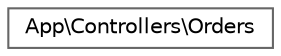 digraph "Graphical Class Hierarchy"
{
 // LATEX_PDF_SIZE
  bgcolor="transparent";
  edge [fontname=Helvetica,fontsize=10,labelfontname=Helvetica,labelfontsize=10];
  node [fontname=Helvetica,fontsize=10,shape=box,height=0.2,width=0.4];
  rankdir="LR";
  Node0 [id="Node000000",label="App\\Controllers\\Orders",height=0.2,width=0.4,color="grey40", fillcolor="white", style="filled",URL="$classApp_1_1Controllers_1_1Orders.html",tooltip=" "];
}
